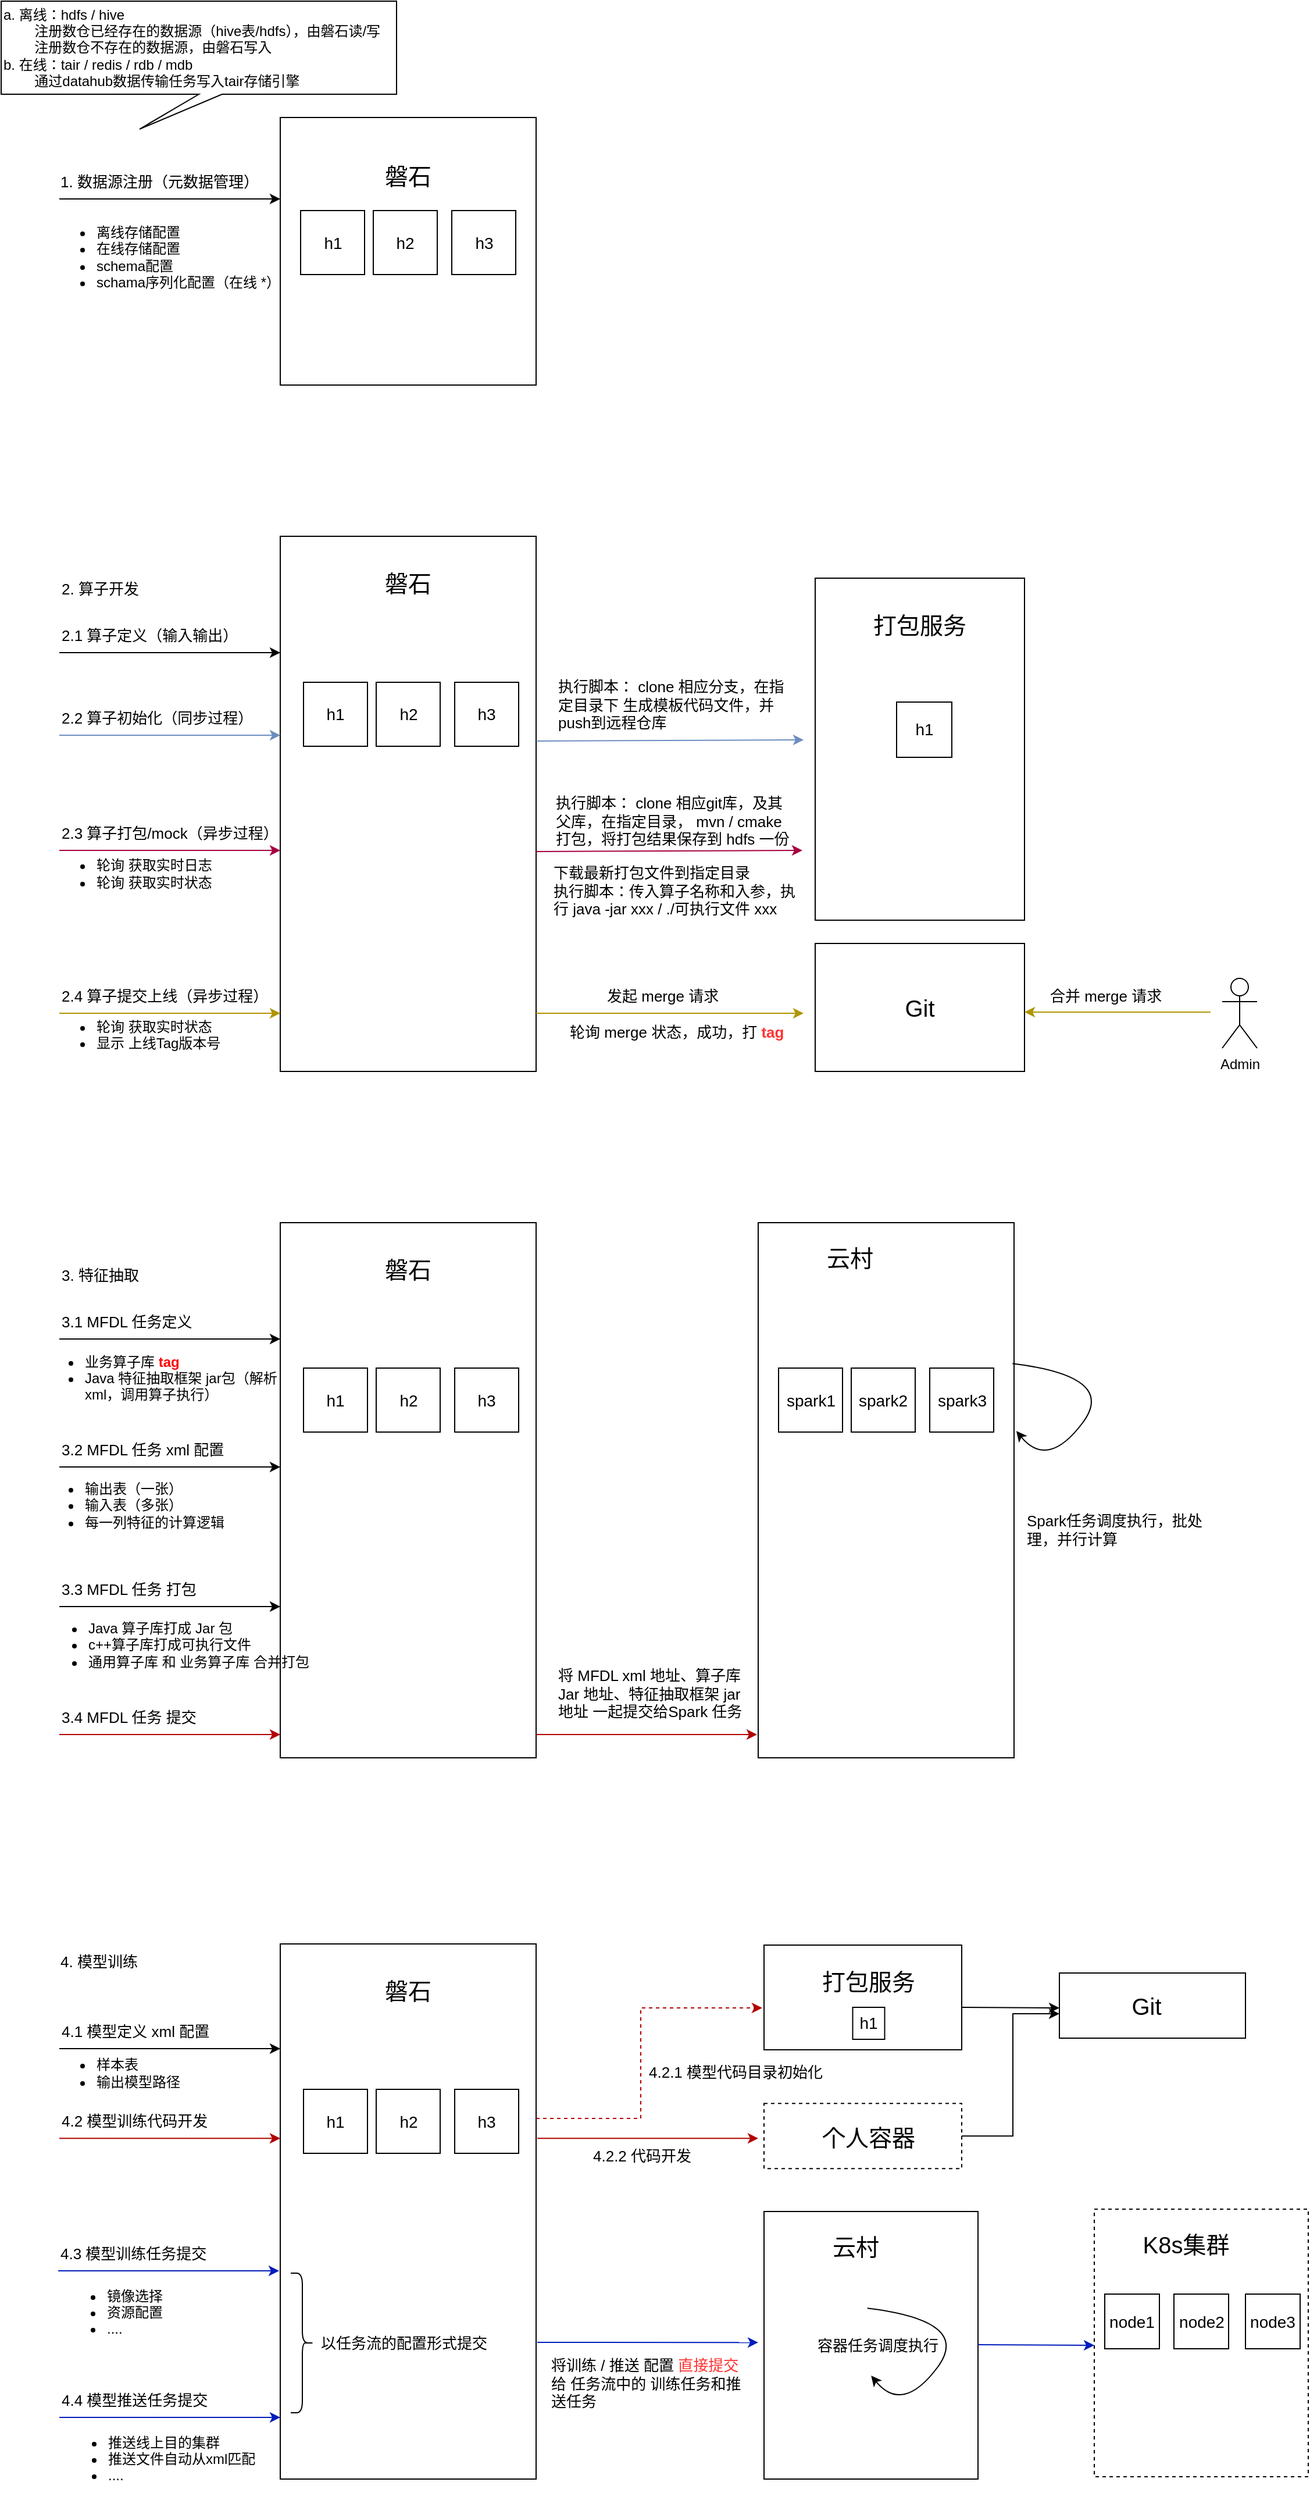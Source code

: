 <mxfile version="24.6.4" type="github">
  <diagram name="第 1 页" id="kcHQdLR27bvTdgTu87UB">
    <mxGraphModel dx="1651" dy="743" grid="1" gridSize="10" guides="1" tooltips="1" connect="1" arrows="1" fold="1" page="0" pageScale="1" pageWidth="827" pageHeight="1169" math="0" shadow="0">
      <root>
        <mxCell id="0" />
        <mxCell id="1" parent="0" />
        <mxCell id="V1DBYt7TzoHOVX0YRmnc-1" value="" style="rounded=0;whiteSpace=wrap;html=1;" vertex="1" parent="1">
          <mxGeometry x="150" y="130" width="220" height="230" as="geometry" />
        </mxCell>
        <mxCell id="V1DBYt7TzoHOVX0YRmnc-2" value="&lt;font style=&quot;font-size: 20px;&quot;&gt;磐石&lt;/font&gt;" style="text;html=1;align=center;verticalAlign=middle;whiteSpace=wrap;rounded=0;" vertex="1" parent="1">
          <mxGeometry x="195" y="150" width="130" height="60" as="geometry" />
        </mxCell>
        <mxCell id="V1DBYt7TzoHOVX0YRmnc-3" value="" style="endArrow=classic;html=1;rounded=0;" edge="1" parent="1">
          <mxGeometry width="50" height="50" relative="1" as="geometry">
            <mxPoint x="-40" y="200" as="sourcePoint" />
            <mxPoint x="150" y="200" as="targetPoint" />
          </mxGeometry>
        </mxCell>
        <mxCell id="V1DBYt7TzoHOVX0YRmnc-4" value="" style="endArrow=classic;html=1;rounded=0;entryX=-0.018;entryY=0.805;entryDx=0;entryDy=0;entryPerimeter=0;" edge="1" parent="1">
          <mxGeometry width="50" height="50" relative="1" as="geometry">
            <mxPoint x="-40" y="590" as="sourcePoint" />
            <mxPoint x="150.0" y="590.05" as="targetPoint" />
          </mxGeometry>
        </mxCell>
        <mxCell id="V1DBYt7TzoHOVX0YRmnc-7" value="&lt;font style=&quot;font-size: 13px;&quot;&gt;1. 数据源注册（元数据管理）&lt;/font&gt;" style="text;html=1;align=center;verticalAlign=middle;whiteSpace=wrap;rounded=0;" vertex="1" parent="1">
          <mxGeometry x="-40" y="170" width="170" height="30" as="geometry" />
        </mxCell>
        <mxCell id="V1DBYt7TzoHOVX0YRmnc-8" value="a. 离线：hdfs / hive&lt;div&gt;&lt;span style=&quot;white-space: pre;&quot;&gt;&#x9;&lt;/span&gt;注册数仓已经存在的数据源（hive表/hdfs），由磐石读/写&lt;div&gt;&lt;span style=&quot;white-space: pre;&quot;&gt;&#x9;&lt;/span&gt;注册数仓不存在的数据源，由磐石写入&lt;/div&gt;&lt;/div&gt;&lt;div&gt;b. 在线：&lt;span style=&quot;background-color: initial;&quot;&gt;tair /&lt;/span&gt;&lt;span style=&quot;background-color: initial;&quot;&gt;&amp;nbsp;redis / rdb / mdb&lt;/span&gt;&lt;/div&gt;&lt;div&gt;&lt;span style=&quot;white-space: pre;&quot;&gt;&#x9;&lt;/span&gt;通过datahub数据传输任务写入tair存储引擎&lt;/div&gt;" style="shape=callout;whiteSpace=wrap;html=1;perimeter=calloutPerimeter;align=left;position2=0.35;" vertex="1" parent="1">
          <mxGeometry x="-90" y="30" width="340" height="110" as="geometry" />
        </mxCell>
        <mxCell id="V1DBYt7TzoHOVX0YRmnc-9" value="&lt;font style=&quot;font-size: 13px;&quot;&gt;2. 算子开发&lt;/font&gt;" style="text;html=1;align=left;verticalAlign=middle;whiteSpace=wrap;rounded=0;" vertex="1" parent="1">
          <mxGeometry x="-40" y="520" width="170" height="30" as="geometry" />
        </mxCell>
        <mxCell id="V1DBYt7TzoHOVX0YRmnc-13" value="&lt;ul&gt;&lt;li&gt;离线存储配置&lt;/li&gt;&lt;li&gt;在线存储配置&lt;/li&gt;&lt;li&gt;schema配置&lt;/li&gt;&lt;li&gt;schama序列化配置（在线 *）&lt;/li&gt;&lt;/ul&gt;" style="text;strokeColor=none;fillColor=none;html=1;whiteSpace=wrap;verticalAlign=middle;overflow=hidden;" vertex="1" parent="1">
          <mxGeometry x="-50" y="200" width="200" height="100" as="geometry" />
        </mxCell>
        <mxCell id="V1DBYt7TzoHOVX0YRmnc-14" value="" style="rounded=0;whiteSpace=wrap;html=1;" vertex="1" parent="1">
          <mxGeometry x="150" y="490" width="220" height="460" as="geometry" />
        </mxCell>
        <mxCell id="V1DBYt7TzoHOVX0YRmnc-15" value="&lt;font style=&quot;font-size: 20px;&quot;&gt;磐石&lt;/font&gt;" style="text;html=1;align=center;verticalAlign=middle;whiteSpace=wrap;rounded=0;" vertex="1" parent="1">
          <mxGeometry x="195" y="500" width="130" height="60" as="geometry" />
        </mxCell>
        <mxCell id="V1DBYt7TzoHOVX0YRmnc-16" value="&lt;font style=&quot;font-size: 13px;&quot;&gt;2.1 算子定义（输入输出）&lt;/font&gt;" style="text;html=1;align=left;verticalAlign=middle;whiteSpace=wrap;rounded=0;" vertex="1" parent="1">
          <mxGeometry x="-40" y="560" width="170" height="30" as="geometry" />
        </mxCell>
        <mxCell id="V1DBYt7TzoHOVX0YRmnc-17" value="&lt;font style=&quot;font-size: 13px;&quot;&gt;2.2 算子初始化（同步过程）&lt;/font&gt;" style="text;html=1;align=left;verticalAlign=middle;whiteSpace=wrap;rounded=0;" vertex="1" parent="1">
          <mxGeometry x="-40" y="631" width="170" height="30" as="geometry" />
        </mxCell>
        <mxCell id="V1DBYt7TzoHOVX0YRmnc-18" value="" style="endArrow=classic;html=1;rounded=0;entryX=-0.018;entryY=0.805;entryDx=0;entryDy=0;entryPerimeter=0;fillColor=#dae8fc;strokeColor=#6c8ebf;" edge="1" parent="1">
          <mxGeometry width="50" height="50" relative="1" as="geometry">
            <mxPoint x="-40" y="661" as="sourcePoint" />
            <mxPoint x="150.0" y="661.05" as="targetPoint" />
          </mxGeometry>
        </mxCell>
        <mxCell id="V1DBYt7TzoHOVX0YRmnc-20" value="&lt;font style=&quot;font-size: 14px;&quot;&gt;h1&lt;/font&gt;" style="whiteSpace=wrap;html=1;aspect=fixed;" vertex="1" parent="1">
          <mxGeometry x="170" y="615.5" width="55" height="55" as="geometry" />
        </mxCell>
        <mxCell id="V1DBYt7TzoHOVX0YRmnc-21" value="&lt;span style=&quot;font-size: 14px;&quot;&gt;h2&lt;/span&gt;" style="whiteSpace=wrap;html=1;aspect=fixed;" vertex="1" parent="1">
          <mxGeometry x="232.5" y="615.5" width="55" height="55" as="geometry" />
        </mxCell>
        <mxCell id="V1DBYt7TzoHOVX0YRmnc-22" value="&lt;span style=&quot;font-size: 14px;&quot;&gt;h3&lt;/span&gt;" style="whiteSpace=wrap;html=1;aspect=fixed;" vertex="1" parent="1">
          <mxGeometry x="300" y="615.5" width="55" height="55" as="geometry" />
        </mxCell>
        <mxCell id="V1DBYt7TzoHOVX0YRmnc-24" value="" style="rounded=0;whiteSpace=wrap;html=1;" vertex="1" parent="1">
          <mxGeometry x="610" y="526" width="180" height="294" as="geometry" />
        </mxCell>
        <mxCell id="V1DBYt7TzoHOVX0YRmnc-25" value="&lt;span style=&quot;font-size: 20px;&quot;&gt;打包服务&lt;/span&gt;" style="text;html=1;align=center;verticalAlign=middle;whiteSpace=wrap;rounded=0;" vertex="1" parent="1">
          <mxGeometry x="635" y="536" width="130" height="60" as="geometry" />
        </mxCell>
        <mxCell id="V1DBYt7TzoHOVX0YRmnc-26" value="&lt;span style=&quot;font-size: 14px;&quot;&gt;h1&lt;/span&gt;" style="whiteSpace=wrap;html=1;aspect=fixed;" vertex="1" parent="1">
          <mxGeometry x="680" y="632.5" width="47.5" height="47.5" as="geometry" />
        </mxCell>
        <mxCell id="V1DBYt7TzoHOVX0YRmnc-28" value="" style="endArrow=classic;html=1;rounded=0;fillColor=#dae8fc;strokeColor=#6c8ebf;" edge="1" parent="1">
          <mxGeometry width="50" height="50" relative="1" as="geometry">
            <mxPoint x="371" y="666" as="sourcePoint" />
            <mxPoint x="600" y="665" as="targetPoint" />
          </mxGeometry>
        </mxCell>
        <mxCell id="V1DBYt7TzoHOVX0YRmnc-29" value="&lt;span style=&quot;font-size: 13px;&quot;&gt;执行脚本： clone 相应分支，在指定目录下 生成模板代码文件，并push到远程仓库&lt;/span&gt;" style="text;html=1;align=left;verticalAlign=middle;whiteSpace=wrap;rounded=0;" vertex="1" parent="1">
          <mxGeometry x="387" y="610" width="205" height="50" as="geometry" />
        </mxCell>
        <mxCell id="V1DBYt7TzoHOVX0YRmnc-30" value="&lt;font style=&quot;font-size: 13px;&quot;&gt;2.3 算子打包/mock（异步过程）&lt;/font&gt;" style="text;html=1;align=left;verticalAlign=middle;whiteSpace=wrap;rounded=0;" vertex="1" parent="1">
          <mxGeometry x="-40" y="730" width="190" height="30" as="geometry" />
        </mxCell>
        <mxCell id="V1DBYt7TzoHOVX0YRmnc-31" value="" style="endArrow=classic;html=1;rounded=0;entryX=-0.018;entryY=0.805;entryDx=0;entryDy=0;entryPerimeter=0;fillColor=#d80073;strokeColor=#A50040;" edge="1" parent="1">
          <mxGeometry width="50" height="50" relative="1" as="geometry">
            <mxPoint x="-40" y="760" as="sourcePoint" />
            <mxPoint x="150.0" y="760.05" as="targetPoint" />
          </mxGeometry>
        </mxCell>
        <mxCell id="V1DBYt7TzoHOVX0YRmnc-32" value="" style="endArrow=classic;html=1;rounded=0;fillColor=#d80073;strokeColor=#A50040;" edge="1" parent="1">
          <mxGeometry width="50" height="50" relative="1" as="geometry">
            <mxPoint x="370" y="761" as="sourcePoint" />
            <mxPoint x="599" y="760" as="targetPoint" />
          </mxGeometry>
        </mxCell>
        <mxCell id="V1DBYt7TzoHOVX0YRmnc-80" value="&lt;span style=&quot;font-size: 13px;&quot;&gt;执行脚本： clone 相应git库，及其父库，在指定目录， mvn / cmake 打包，将打包结果保存到 hdfs 一份&lt;/span&gt;" style="text;html=1;align=left;verticalAlign=middle;whiteSpace=wrap;rounded=0;" vertex="1" parent="1">
          <mxGeometry x="385" y="710" width="205" height="50" as="geometry" />
        </mxCell>
        <mxCell id="V1DBYt7TzoHOVX0YRmnc-81" value="&lt;ul&gt;&lt;li&gt;轮询 获取实时日志&lt;/li&gt;&lt;li&gt;轮询 获取实时状态&lt;/li&gt;&lt;/ul&gt;" style="text;strokeColor=none;fillColor=none;html=1;whiteSpace=wrap;verticalAlign=middle;overflow=hidden;" vertex="1" parent="1">
          <mxGeometry x="-50" y="750" width="180" height="60" as="geometry" />
        </mxCell>
        <mxCell id="V1DBYt7TzoHOVX0YRmnc-82" value="&lt;span style=&quot;font-size: 13px;&quot;&gt;下载最新打包文件到指定目录&lt;/span&gt;&lt;div&gt;&lt;span style=&quot;font-size: 13px;&quot;&gt;执行脚本：传入算子名称和入参，执行 java -jar xxx / ./可执行文件 xxx&lt;/span&gt;&lt;/div&gt;" style="text;html=1;align=left;verticalAlign=middle;whiteSpace=wrap;rounded=0;" vertex="1" parent="1">
          <mxGeometry x="383" y="770" width="210" height="50" as="geometry" />
        </mxCell>
        <mxCell id="V1DBYt7TzoHOVX0YRmnc-83" value="&lt;font style=&quot;font-size: 13px;&quot;&gt;2.4 算子提交上线（异步过程）&lt;/font&gt;" style="text;html=1;align=left;verticalAlign=middle;whiteSpace=wrap;rounded=0;" vertex="1" parent="1">
          <mxGeometry x="-40" y="870" width="180" height="30" as="geometry" />
        </mxCell>
        <mxCell id="V1DBYt7TzoHOVX0YRmnc-84" value="" style="endArrow=classic;html=1;rounded=0;entryX=-0.018;entryY=0.805;entryDx=0;entryDy=0;entryPerimeter=0;fillColor=#e3c800;strokeColor=#B09500;" edge="1" parent="1">
          <mxGeometry width="50" height="50" relative="1" as="geometry">
            <mxPoint x="-40" y="900" as="sourcePoint" />
            <mxPoint x="150.0" y="900.05" as="targetPoint" />
          </mxGeometry>
        </mxCell>
        <mxCell id="V1DBYt7TzoHOVX0YRmnc-85" value="&lt;ul&gt;&lt;li&gt;轮询 获取实时状态&lt;/li&gt;&lt;li&gt;显示 上线Tag版本号&lt;/li&gt;&lt;/ul&gt;" style="text;strokeColor=none;fillColor=none;html=1;whiteSpace=wrap;verticalAlign=middle;overflow=hidden;" vertex="1" parent="1">
          <mxGeometry x="-50" y="890" width="180" height="50" as="geometry" />
        </mxCell>
        <mxCell id="V1DBYt7TzoHOVX0YRmnc-86" value="" style="rounded=0;whiteSpace=wrap;html=1;" vertex="1" parent="1">
          <mxGeometry x="610" y="840" width="180" height="110" as="geometry" />
        </mxCell>
        <mxCell id="V1DBYt7TzoHOVX0YRmnc-87" value="" style="endArrow=classic;html=1;rounded=0;fillColor=#e3c800;strokeColor=#B09500;" edge="1" parent="1">
          <mxGeometry width="50" height="50" relative="1" as="geometry">
            <mxPoint x="370" y="900" as="sourcePoint" />
            <mxPoint x="600" y="900" as="targetPoint" />
          </mxGeometry>
        </mxCell>
        <mxCell id="V1DBYt7TzoHOVX0YRmnc-88" value="&lt;span style=&quot;font-size: 20px;&quot;&gt;Git&lt;/span&gt;" style="text;html=1;align=center;verticalAlign=middle;whiteSpace=wrap;rounded=0;" vertex="1" parent="1">
          <mxGeometry x="635" y="865" width="130" height="60" as="geometry" />
        </mxCell>
        <mxCell id="V1DBYt7TzoHOVX0YRmnc-89" value="&lt;span style=&quot;font-size: 13px;&quot;&gt;发起 merge 请求&lt;/span&gt;" style="text;html=1;align=left;verticalAlign=middle;whiteSpace=wrap;rounded=0;" vertex="1" parent="1">
          <mxGeometry x="428.5" y="860" width="122" height="50" as="geometry" />
        </mxCell>
        <mxCell id="V1DBYt7TzoHOVX0YRmnc-90" value="&lt;span style=&quot;font-size: 13px;&quot;&gt;轮询 merge 状态，成功，打 &lt;b&gt;&lt;font color=&quot;#ff3333&quot;&gt;tag&lt;/font&gt;&lt;/b&gt;&lt;/span&gt;" style="text;html=1;align=left;verticalAlign=middle;whiteSpace=wrap;rounded=0;" vertex="1" parent="1">
          <mxGeometry x="396.5" y="891" width="191.5" height="50" as="geometry" />
        </mxCell>
        <mxCell id="V1DBYt7TzoHOVX0YRmnc-91" value="" style="endArrow=classic;html=1;rounded=0;entryX=0.311;entryY=1.023;entryDx=0;entryDy=0;entryPerimeter=0;fillColor=#e3c800;strokeColor=#B09500;" edge="1" parent="1">
          <mxGeometry width="50" height="50" relative="1" as="geometry">
            <mxPoint x="950" y="899" as="sourcePoint" />
            <mxPoint x="790" y="899" as="targetPoint" />
          </mxGeometry>
        </mxCell>
        <mxCell id="V1DBYt7TzoHOVX0YRmnc-92" value="Admin" style="shape=umlActor;verticalLabelPosition=bottom;verticalAlign=top;html=1;outlineConnect=0;" vertex="1" parent="1">
          <mxGeometry x="960" y="870" width="30" height="60" as="geometry" />
        </mxCell>
        <mxCell id="V1DBYt7TzoHOVX0YRmnc-94" value="&lt;span style=&quot;font-size: 13px;&quot;&gt;合并 merge 请求&lt;/span&gt;" style="text;html=1;align=left;verticalAlign=middle;whiteSpace=wrap;rounded=0;" vertex="1" parent="1">
          <mxGeometry x="810" y="860" width="112" height="50" as="geometry" />
        </mxCell>
        <mxCell id="V1DBYt7TzoHOVX0YRmnc-102" value="&lt;font style=&quot;font-size: 14px;&quot;&gt;h1&lt;/font&gt;" style="whiteSpace=wrap;html=1;aspect=fixed;" vertex="1" parent="1">
          <mxGeometry x="167.5" y="210" width="55" height="55" as="geometry" />
        </mxCell>
        <mxCell id="V1DBYt7TzoHOVX0YRmnc-103" value="&lt;span style=&quot;font-size: 14px;&quot;&gt;h2&lt;/span&gt;" style="whiteSpace=wrap;html=1;aspect=fixed;" vertex="1" parent="1">
          <mxGeometry x="230" y="210" width="55" height="55" as="geometry" />
        </mxCell>
        <mxCell id="V1DBYt7TzoHOVX0YRmnc-104" value="&lt;span style=&quot;font-size: 14px;&quot;&gt;h3&lt;/span&gt;" style="whiteSpace=wrap;html=1;aspect=fixed;" vertex="1" parent="1">
          <mxGeometry x="297.5" y="210" width="55" height="55" as="geometry" />
        </mxCell>
        <mxCell id="V1DBYt7TzoHOVX0YRmnc-105" value="" style="rounded=0;whiteSpace=wrap;html=1;" vertex="1" parent="1">
          <mxGeometry x="150" y="1080" width="220" height="460" as="geometry" />
        </mxCell>
        <mxCell id="V1DBYt7TzoHOVX0YRmnc-106" value="&lt;font style=&quot;font-size: 20px;&quot;&gt;磐石&lt;/font&gt;" style="text;html=1;align=center;verticalAlign=middle;whiteSpace=wrap;rounded=0;" vertex="1" parent="1">
          <mxGeometry x="195" y="1090" width="130" height="60" as="geometry" />
        </mxCell>
        <mxCell id="V1DBYt7TzoHOVX0YRmnc-107" value="" style="endArrow=classic;html=1;rounded=0;entryX=-0.018;entryY=0.805;entryDx=0;entryDy=0;entryPerimeter=0;" edge="1" parent="1">
          <mxGeometry width="50" height="50" relative="1" as="geometry">
            <mxPoint x="-40" y="1180" as="sourcePoint" />
            <mxPoint x="150.0" y="1180.05" as="targetPoint" />
          </mxGeometry>
        </mxCell>
        <mxCell id="V1DBYt7TzoHOVX0YRmnc-108" value="&lt;font style=&quot;font-size: 13px;&quot;&gt;3. 特征抽取&lt;/font&gt;" style="text;html=1;align=left;verticalAlign=middle;whiteSpace=wrap;rounded=0;" vertex="1" parent="1">
          <mxGeometry x="-40" y="1110" width="170" height="30" as="geometry" />
        </mxCell>
        <mxCell id="V1DBYt7TzoHOVX0YRmnc-109" value="&lt;font style=&quot;font-size: 13px;&quot;&gt;3.1 MFDL 任务定义&lt;/font&gt;" style="text;html=1;align=left;verticalAlign=middle;whiteSpace=wrap;rounded=0;" vertex="1" parent="1">
          <mxGeometry x="-40" y="1150" width="170" height="30" as="geometry" />
        </mxCell>
        <mxCell id="V1DBYt7TzoHOVX0YRmnc-110" value="&lt;ul&gt;&lt;li&gt;业务算子库 &lt;b style=&quot;&quot;&gt;&lt;font color=&quot;#ff0000&quot;&gt;tag&lt;/font&gt;&lt;/b&gt;&lt;/li&gt;&lt;li&gt;Java 特征抽取框架 jar包（解析xml，调用算子执行）&lt;/li&gt;&lt;/ul&gt;" style="text;strokeColor=none;fillColor=none;html=1;whiteSpace=wrap;verticalAlign=middle;overflow=hidden;" vertex="1" parent="1">
          <mxGeometry x="-60" y="1178" width="210" height="60" as="geometry" />
        </mxCell>
        <mxCell id="V1DBYt7TzoHOVX0YRmnc-111" value="" style="endArrow=classic;html=1;rounded=0;entryX=-0.018;entryY=0.805;entryDx=0;entryDy=0;entryPerimeter=0;" edge="1" parent="1">
          <mxGeometry width="50" height="50" relative="1" as="geometry">
            <mxPoint x="-40" y="1290" as="sourcePoint" />
            <mxPoint x="150.0" y="1290.05" as="targetPoint" />
          </mxGeometry>
        </mxCell>
        <mxCell id="V1DBYt7TzoHOVX0YRmnc-112" value="&lt;ul&gt;&lt;li&gt;输出表（一张）&lt;/li&gt;&lt;li&gt;输入表（多张）&lt;/li&gt;&lt;li&gt;每一列特征的计算逻辑&lt;/li&gt;&lt;/ul&gt;" style="text;strokeColor=none;fillColor=none;html=1;whiteSpace=wrap;verticalAlign=middle;overflow=hidden;" vertex="1" parent="1">
          <mxGeometry x="-60" y="1283" width="170" height="80" as="geometry" />
        </mxCell>
        <mxCell id="V1DBYt7TzoHOVX0YRmnc-113" value="&lt;font style=&quot;font-size: 13px;&quot;&gt;3.2 MFDL 任务 xml 配置&lt;/font&gt;" style="text;html=1;align=left;verticalAlign=middle;whiteSpace=wrap;rounded=0;" vertex="1" parent="1">
          <mxGeometry x="-40" y="1260" width="170" height="30" as="geometry" />
        </mxCell>
        <mxCell id="V1DBYt7TzoHOVX0YRmnc-114" value="" style="endArrow=classic;html=1;rounded=0;entryX=-0.018;entryY=0.805;entryDx=0;entryDy=0;entryPerimeter=0;" edge="1" parent="1">
          <mxGeometry width="50" height="50" relative="1" as="geometry">
            <mxPoint x="-40" y="1410" as="sourcePoint" />
            <mxPoint x="150.0" y="1410.05" as="targetPoint" />
          </mxGeometry>
        </mxCell>
        <mxCell id="V1DBYt7TzoHOVX0YRmnc-115" value="&lt;ul&gt;&lt;li&gt;&lt;span style=&quot;background-color: initial;&quot;&gt;Java 算子库打成 Jar 包&lt;/span&gt;&lt;br&gt;&lt;/li&gt;&lt;li&gt;c++算子库打成可执行文件&lt;/li&gt;&lt;li&gt;通用算子库 和 业务算子库 合并打包&lt;/li&gt;&lt;/ul&gt;" style="text;strokeColor=none;fillColor=none;html=1;whiteSpace=wrap;verticalAlign=middle;overflow=hidden;" vertex="1" parent="1">
          <mxGeometry x="-57" y="1403" width="240" height="80" as="geometry" />
        </mxCell>
        <mxCell id="V1DBYt7TzoHOVX0YRmnc-116" value="&lt;font style=&quot;font-size: 13px;&quot;&gt;3.3 MFDL 任务 打包&lt;/font&gt;" style="text;html=1;align=left;verticalAlign=middle;whiteSpace=wrap;rounded=0;" vertex="1" parent="1">
          <mxGeometry x="-40" y="1380" width="170" height="30" as="geometry" />
        </mxCell>
        <mxCell id="V1DBYt7TzoHOVX0YRmnc-117" value="" style="endArrow=classic;html=1;rounded=0;entryX=-0.018;entryY=0.805;entryDx=0;entryDy=0;entryPerimeter=0;fillColor=#e51400;strokeColor=#B20000;" edge="1" parent="1">
          <mxGeometry width="50" height="50" relative="1" as="geometry">
            <mxPoint x="-40" y="1520" as="sourcePoint" />
            <mxPoint x="150.0" y="1520.05" as="targetPoint" />
          </mxGeometry>
        </mxCell>
        <mxCell id="V1DBYt7TzoHOVX0YRmnc-118" value="&lt;font style=&quot;font-size: 13px;&quot;&gt;3.4 MFDL 任务 提交&lt;/font&gt;" style="text;html=1;align=left;verticalAlign=middle;whiteSpace=wrap;rounded=0;" vertex="1" parent="1">
          <mxGeometry x="-40" y="1490" width="170" height="30" as="geometry" />
        </mxCell>
        <mxCell id="V1DBYt7TzoHOVX0YRmnc-119" value="" style="rounded=0;whiteSpace=wrap;html=1;" vertex="1" parent="1">
          <mxGeometry x="561" y="1080" width="220" height="460" as="geometry" />
        </mxCell>
        <mxCell id="V1DBYt7TzoHOVX0YRmnc-120" value="&lt;span style=&quot;font-size: 20px;&quot;&gt;云村&lt;/span&gt;" style="text;html=1;align=center;verticalAlign=middle;whiteSpace=wrap;rounded=0;" vertex="1" parent="1">
          <mxGeometry x="575" y="1080" width="130" height="60" as="geometry" />
        </mxCell>
        <mxCell id="V1DBYt7TzoHOVX0YRmnc-121" value="" style="endArrow=classic;html=1;rounded=0;entryX=-0.018;entryY=0.805;entryDx=0;entryDy=0;entryPerimeter=0;fillColor=#e51400;strokeColor=#B20000;" edge="1" parent="1">
          <mxGeometry width="50" height="50" relative="1" as="geometry">
            <mxPoint x="370" y="1520" as="sourcePoint" />
            <mxPoint x="560" y="1520.05" as="targetPoint" />
          </mxGeometry>
        </mxCell>
        <mxCell id="V1DBYt7TzoHOVX0YRmnc-122" value="&lt;span style=&quot;font-size: 13px;&quot;&gt;将 MFDL xml 地址、算子库 Jar 地址、特征抽取框架 jar 地址 一起提交给Spark 任务&lt;/span&gt;" style="text;html=1;align=left;verticalAlign=middle;whiteSpace=wrap;rounded=0;" vertex="1" parent="1">
          <mxGeometry x="387" y="1470" width="170" height="30" as="geometry" />
        </mxCell>
        <mxCell id="V1DBYt7TzoHOVX0YRmnc-124" value="&lt;font style=&quot;font-size: 14px;&quot;&gt;h1&lt;/font&gt;" style="whiteSpace=wrap;html=1;aspect=fixed;" vertex="1" parent="1">
          <mxGeometry x="170" y="1205" width="55" height="55" as="geometry" />
        </mxCell>
        <mxCell id="V1DBYt7TzoHOVX0YRmnc-125" value="&lt;span style=&quot;font-size: 14px;&quot;&gt;h2&lt;/span&gt;" style="whiteSpace=wrap;html=1;aspect=fixed;" vertex="1" parent="1">
          <mxGeometry x="232.5" y="1205" width="55" height="55" as="geometry" />
        </mxCell>
        <mxCell id="V1DBYt7TzoHOVX0YRmnc-126" value="&lt;span style=&quot;font-size: 14px;&quot;&gt;h3&lt;/span&gt;" style="whiteSpace=wrap;html=1;aspect=fixed;" vertex="1" parent="1">
          <mxGeometry x="300" y="1205" width="55" height="55" as="geometry" />
        </mxCell>
        <mxCell id="V1DBYt7TzoHOVX0YRmnc-127" value="&lt;span style=&quot;font-size: 14px;&quot;&gt;spark1&lt;/span&gt;" style="whiteSpace=wrap;html=1;aspect=fixed;" vertex="1" parent="1">
          <mxGeometry x="578.5" y="1205" width="55" height="55" as="geometry" />
        </mxCell>
        <mxCell id="V1DBYt7TzoHOVX0YRmnc-128" value="&lt;span style=&quot;font-size: 14px;&quot;&gt;spark2&lt;/span&gt;" style="whiteSpace=wrap;html=1;aspect=fixed;" vertex="1" parent="1">
          <mxGeometry x="641" y="1205" width="55" height="55" as="geometry" />
        </mxCell>
        <mxCell id="V1DBYt7TzoHOVX0YRmnc-129" value="&lt;span style=&quot;font-size: 14px;&quot;&gt;spark3&lt;/span&gt;" style="whiteSpace=wrap;html=1;aspect=fixed;" vertex="1" parent="1">
          <mxGeometry x="708.5" y="1205" width="55" height="55" as="geometry" />
        </mxCell>
        <mxCell id="V1DBYt7TzoHOVX0YRmnc-130" value="&lt;span style=&quot;font-size: 13px;&quot;&gt;Spark任务调度执行，批处理，并行计算&lt;/span&gt;" style="text;html=1;align=left;verticalAlign=middle;whiteSpace=wrap;rounded=0;" vertex="1" parent="1">
          <mxGeometry x="790" y="1308" width="170" height="72" as="geometry" />
        </mxCell>
        <mxCell id="V1DBYt7TzoHOVX0YRmnc-132" value="" style="curved=1;endArrow=classic;html=1;rounded=0;exitX=0.994;exitY=0.346;exitDx=0;exitDy=0;exitPerimeter=0;entryX=1.009;entryY=0.472;entryDx=0;entryDy=0;entryPerimeter=0;" edge="1" parent="1">
          <mxGeometry width="50" height="50" relative="1" as="geometry">
            <mxPoint x="779.68" y="1201.16" as="sourcePoint" />
            <mxPoint x="782.98" y="1259.12" as="targetPoint" />
            <Array as="points">
              <mxPoint x="870" y="1212" />
              <mxPoint x="810" y="1292" />
            </Array>
          </mxGeometry>
        </mxCell>
        <mxCell id="V1DBYt7TzoHOVX0YRmnc-133" value="" style="rounded=0;whiteSpace=wrap;html=1;" vertex="1" parent="1">
          <mxGeometry x="150" y="1700" width="220" height="460" as="geometry" />
        </mxCell>
        <mxCell id="V1DBYt7TzoHOVX0YRmnc-134" value="&lt;font style=&quot;font-size: 20px;&quot;&gt;磐石&lt;/font&gt;" style="text;html=1;align=center;verticalAlign=middle;whiteSpace=wrap;rounded=0;" vertex="1" parent="1">
          <mxGeometry x="195" y="1710" width="130" height="60" as="geometry" />
        </mxCell>
        <mxCell id="V1DBYt7TzoHOVX0YRmnc-135" value="&lt;font style=&quot;font-size: 13px;&quot;&gt;4. 模型训练&lt;/font&gt;" style="text;html=1;align=left;verticalAlign=middle;whiteSpace=wrap;rounded=0;" vertex="1" parent="1">
          <mxGeometry x="-41" y="1700" width="170" height="30" as="geometry" />
        </mxCell>
        <mxCell id="V1DBYt7TzoHOVX0YRmnc-136" value="&lt;font style=&quot;font-size: 14px;&quot;&gt;h1&lt;/font&gt;" style="whiteSpace=wrap;html=1;aspect=fixed;" vertex="1" parent="1">
          <mxGeometry x="170" y="1825" width="55" height="55" as="geometry" />
        </mxCell>
        <mxCell id="V1DBYt7TzoHOVX0YRmnc-137" value="&lt;span style=&quot;font-size: 14px;&quot;&gt;h2&lt;/span&gt;" style="whiteSpace=wrap;html=1;aspect=fixed;" vertex="1" parent="1">
          <mxGeometry x="232.5" y="1825" width="55" height="55" as="geometry" />
        </mxCell>
        <mxCell id="V1DBYt7TzoHOVX0YRmnc-138" value="&lt;span style=&quot;font-size: 14px;&quot;&gt;h3&lt;/span&gt;" style="whiteSpace=wrap;html=1;aspect=fixed;" vertex="1" parent="1">
          <mxGeometry x="300" y="1825" width="55" height="55" as="geometry" />
        </mxCell>
        <mxCell id="V1DBYt7TzoHOVX0YRmnc-139" value="" style="endArrow=classic;html=1;rounded=0;entryX=-0.018;entryY=0.805;entryDx=0;entryDy=0;entryPerimeter=0;" edge="1" parent="1">
          <mxGeometry width="50" height="50" relative="1" as="geometry">
            <mxPoint x="-40" y="1790" as="sourcePoint" />
            <mxPoint x="150.0" y="1790.05" as="targetPoint" />
          </mxGeometry>
        </mxCell>
        <mxCell id="V1DBYt7TzoHOVX0YRmnc-140" value="&lt;font style=&quot;font-size: 13px;&quot;&gt;4.1 模型定义 xml 配置&lt;/font&gt;" style="text;html=1;align=left;verticalAlign=middle;whiteSpace=wrap;rounded=0;" vertex="1" parent="1">
          <mxGeometry x="-40" y="1760" width="150" height="30" as="geometry" />
        </mxCell>
        <mxCell id="V1DBYt7TzoHOVX0YRmnc-141" value="" style="endArrow=classic;html=1;rounded=0;entryX=-0.018;entryY=0.805;entryDx=0;entryDy=0;entryPerimeter=0;fillColor=#e51400;strokeColor=#B20000;" edge="1" parent="1">
          <mxGeometry width="50" height="50" relative="1" as="geometry">
            <mxPoint x="-40" y="1867.07" as="sourcePoint" />
            <mxPoint x="150.0" y="1867.12" as="targetPoint" />
          </mxGeometry>
        </mxCell>
        <mxCell id="V1DBYt7TzoHOVX0YRmnc-142" value="&lt;font style=&quot;font-size: 13px;&quot;&gt;4.2 模型训练代码开发&lt;/font&gt;" style="text;html=1;align=left;verticalAlign=middle;whiteSpace=wrap;rounded=0;" vertex="1" parent="1">
          <mxGeometry x="-40" y="1837.07" width="130" height="30" as="geometry" />
        </mxCell>
        <mxCell id="V1DBYt7TzoHOVX0YRmnc-144" value="" style="endArrow=classic;html=1;rounded=0;entryX=-0.018;entryY=0.805;entryDx=0;entryDy=0;entryPerimeter=0;fillColor=#0050ef;strokeColor=#001DBC;" edge="1" parent="1">
          <mxGeometry width="50" height="50" relative="1" as="geometry">
            <mxPoint x="-41" y="1981" as="sourcePoint" />
            <mxPoint x="149.0" y="1981.05" as="targetPoint" />
          </mxGeometry>
        </mxCell>
        <mxCell id="V1DBYt7TzoHOVX0YRmnc-145" value="&lt;font style=&quot;font-size: 13px;&quot;&gt;4.3 模型训练任务提交&lt;/font&gt;" style="text;html=1;align=left;verticalAlign=middle;whiteSpace=wrap;rounded=0;" vertex="1" parent="1">
          <mxGeometry x="-41" y="1951" width="130" height="30" as="geometry" />
        </mxCell>
        <mxCell id="V1DBYt7TzoHOVX0YRmnc-146" value="" style="endArrow=classic;html=1;rounded=0;entryX=-0.018;entryY=0.805;entryDx=0;entryDy=0;entryPerimeter=0;fillColor=#0050ef;strokeColor=#001DBC;" edge="1" parent="1">
          <mxGeometry width="50" height="50" relative="1" as="geometry">
            <mxPoint x="-40" y="2107" as="sourcePoint" />
            <mxPoint x="150.0" y="2107.05" as="targetPoint" />
          </mxGeometry>
        </mxCell>
        <mxCell id="V1DBYt7TzoHOVX0YRmnc-147" value="&lt;font style=&quot;font-size: 13px;&quot;&gt;4.4 模型推送任务提交&lt;/font&gt;" style="text;html=1;align=left;verticalAlign=middle;whiteSpace=wrap;rounded=0;" vertex="1" parent="1">
          <mxGeometry x="-40" y="2077" width="130" height="30" as="geometry" />
        </mxCell>
        <mxCell id="V1DBYt7TzoHOVX0YRmnc-150" value="" style="rounded=0;whiteSpace=wrap;html=1;" vertex="1" parent="1">
          <mxGeometry x="566" y="1701" width="170" height="90" as="geometry" />
        </mxCell>
        <mxCell id="V1DBYt7TzoHOVX0YRmnc-151" value="&lt;span style=&quot;font-size: 20px;&quot;&gt;打包服务&lt;/span&gt;" style="text;html=1;align=center;verticalAlign=middle;whiteSpace=wrap;rounded=0;" vertex="1" parent="1">
          <mxGeometry x="591" y="1702" width="130" height="60" as="geometry" />
        </mxCell>
        <mxCell id="V1DBYt7TzoHOVX0YRmnc-152" value="&lt;span style=&quot;font-size: 14px;&quot;&gt;h1&lt;/span&gt;" style="whiteSpace=wrap;html=1;aspect=fixed;" vertex="1" parent="1">
          <mxGeometry x="642.25" y="1754.5" width="27.5" height="27.5" as="geometry" />
        </mxCell>
        <mxCell id="V1DBYt7TzoHOVX0YRmnc-153" value="" style="rounded=0;whiteSpace=wrap;html=1;" vertex="1" parent="1">
          <mxGeometry x="820" y="1725" width="160" height="56" as="geometry" />
        </mxCell>
        <mxCell id="V1DBYt7TzoHOVX0YRmnc-154" value="&lt;span style=&quot;font-size: 20px;&quot;&gt;Git&lt;/span&gt;" style="text;html=1;align=center;verticalAlign=middle;whiteSpace=wrap;rounded=0;" vertex="1" parent="1">
          <mxGeometry x="830" y="1730" width="130" height="46" as="geometry" />
        </mxCell>
        <mxCell id="V1DBYt7TzoHOVX0YRmnc-160" style="edgeStyle=orthogonalEdgeStyle;rounded=0;orthogonalLoop=1;jettySize=auto;html=1;" edge="1" parent="1" source="V1DBYt7TzoHOVX0YRmnc-155">
          <mxGeometry relative="1" as="geometry">
            <mxPoint x="820" y="1760" as="targetPoint" />
            <Array as="points">
              <mxPoint x="780" y="1865" />
              <mxPoint x="780" y="1760" />
              <mxPoint x="820" y="1760" />
            </Array>
          </mxGeometry>
        </mxCell>
        <mxCell id="V1DBYt7TzoHOVX0YRmnc-155" value="" style="rounded=0;whiteSpace=wrap;html=1;dashed=1;" vertex="1" parent="1">
          <mxGeometry x="566" y="1837.07" width="170" height="56" as="geometry" />
        </mxCell>
        <mxCell id="V1DBYt7TzoHOVX0YRmnc-156" value="&lt;span style=&quot;font-size: 20px;&quot;&gt;个人容器&lt;/span&gt;" style="text;html=1;align=center;verticalAlign=middle;whiteSpace=wrap;rounded=0;" vertex="1" parent="1">
          <mxGeometry x="591" y="1842.5" width="130" height="46" as="geometry" />
        </mxCell>
        <mxCell id="V1DBYt7TzoHOVX0YRmnc-157" value="" style="endArrow=classic;html=1;rounded=0;entryX=-0.018;entryY=0.805;entryDx=0;entryDy=0;entryPerimeter=0;fillColor=#e51400;strokeColor=#B20000;" edge="1" parent="1">
          <mxGeometry width="50" height="50" relative="1" as="geometry">
            <mxPoint x="371" y="1867.07" as="sourcePoint" />
            <mxPoint x="561" y="1867.12" as="targetPoint" />
          </mxGeometry>
        </mxCell>
        <mxCell id="V1DBYt7TzoHOVX0YRmnc-158" value="" style="endArrow=classic;html=1;rounded=0;entryX=-0.009;entryY=0.6;entryDx=0;entryDy=0;entryPerimeter=0;dashed=1;fillColor=#e51400;strokeColor=#B20000;" edge="1" parent="1" target="V1DBYt7TzoHOVX0YRmnc-150">
          <mxGeometry width="50" height="50" relative="1" as="geometry">
            <mxPoint x="370" y="1850" as="sourcePoint" />
            <mxPoint x="420" y="1800" as="targetPoint" />
            <Array as="points">
              <mxPoint x="460" y="1850" />
              <mxPoint x="460" y="1755" />
            </Array>
          </mxGeometry>
        </mxCell>
        <mxCell id="V1DBYt7TzoHOVX0YRmnc-159" value="" style="endArrow=classic;html=1;rounded=0;" edge="1" parent="1">
          <mxGeometry width="50" height="50" relative="1" as="geometry">
            <mxPoint x="736" y="1754.5" as="sourcePoint" />
            <mxPoint x="820" y="1755" as="targetPoint" />
          </mxGeometry>
        </mxCell>
        <mxCell id="V1DBYt7TzoHOVX0YRmnc-161" value="&lt;span style=&quot;font-size: 13px;&quot;&gt;4.2.2 代码开发&lt;/span&gt;" style="text;html=1;align=left;verticalAlign=middle;whiteSpace=wrap;rounded=0;" vertex="1" parent="1">
          <mxGeometry x="417" y="1867.07" width="110" height="30" as="geometry" />
        </mxCell>
        <mxCell id="V1DBYt7TzoHOVX0YRmnc-162" value="&lt;span style=&quot;font-size: 13px;&quot;&gt;4.2.1 模型代码目录初始化&lt;/span&gt;" style="text;html=1;align=left;verticalAlign=middle;whiteSpace=wrap;rounded=0;" vertex="1" parent="1">
          <mxGeometry x="465" y="1795" width="155" height="30" as="geometry" />
        </mxCell>
        <mxCell id="V1DBYt7TzoHOVX0YRmnc-163" value="&lt;ul&gt;&lt;li&gt;镜像选择&lt;/li&gt;&lt;li&gt;资源配置&lt;/li&gt;&lt;li&gt;....&lt;/li&gt;&lt;/ul&gt;" style="text;strokeColor=none;fillColor=none;html=1;whiteSpace=wrap;verticalAlign=middle;overflow=hidden;" vertex="1" parent="1">
          <mxGeometry x="-41" y="1981" width="147" height="70" as="geometry" />
        </mxCell>
        <mxCell id="V1DBYt7TzoHOVX0YRmnc-164" value="&lt;ul&gt;&lt;li&gt;推送线上目的集群&lt;/li&gt;&lt;li&gt;推送文件自动从xml匹配&lt;/li&gt;&lt;li&gt;....&lt;/li&gt;&lt;/ul&gt;" style="text;strokeColor=none;fillColor=none;html=1;whiteSpace=wrap;verticalAlign=middle;overflow=hidden;" vertex="1" parent="1">
          <mxGeometry x="-40" y="2107" width="180" height="70" as="geometry" />
        </mxCell>
        <mxCell id="V1DBYt7TzoHOVX0YRmnc-165" value="&lt;ul&gt;&lt;li&gt;样本表&lt;/li&gt;&lt;li&gt;输出模型路径&lt;/li&gt;&lt;/ul&gt;" style="text;strokeColor=none;fillColor=none;html=1;whiteSpace=wrap;verticalAlign=middle;overflow=hidden;" vertex="1" parent="1">
          <mxGeometry x="-50" y="1782" width="150" height="58" as="geometry" />
        </mxCell>
        <mxCell id="V1DBYt7TzoHOVX0YRmnc-168" value="" style="shape=curlyBracket;whiteSpace=wrap;html=1;rounded=1;flipH=1;labelPosition=right;verticalLabelPosition=middle;align=left;verticalAlign=middle;" vertex="1" parent="1">
          <mxGeometry x="159" y="1983" width="20" height="120" as="geometry" />
        </mxCell>
        <mxCell id="V1DBYt7TzoHOVX0YRmnc-169" value="&lt;font style=&quot;font-size: 13px;&quot;&gt;以任务流的配置形式提交&lt;/font&gt;" style="text;html=1;align=left;verticalAlign=middle;whiteSpace=wrap;rounded=0;" vertex="1" parent="1">
          <mxGeometry x="183" y="2028" width="147" height="30" as="geometry" />
        </mxCell>
        <mxCell id="V1DBYt7TzoHOVX0YRmnc-170" value="" style="rounded=0;whiteSpace=wrap;html=1;" vertex="1" parent="1">
          <mxGeometry x="566" y="1930" width="184" height="230" as="geometry" />
        </mxCell>
        <mxCell id="V1DBYt7TzoHOVX0YRmnc-171" value="&lt;span style=&quot;font-size: 20px;&quot;&gt;云村&lt;/span&gt;" style="text;html=1;align=center;verticalAlign=middle;whiteSpace=wrap;rounded=0;" vertex="1" parent="1">
          <mxGeometry x="580" y="1930" width="130" height="60" as="geometry" />
        </mxCell>
        <mxCell id="V1DBYt7TzoHOVX0YRmnc-172" value="" style="endArrow=classic;html=1;rounded=0;entryX=-0.018;entryY=0.805;entryDx=0;entryDy=0;entryPerimeter=0;fillColor=#0050ef;strokeColor=#001DBC;" edge="1" parent="1">
          <mxGeometry width="50" height="50" relative="1" as="geometry">
            <mxPoint x="371" y="2042.52" as="sourcePoint" />
            <mxPoint x="561" y="2042.57" as="targetPoint" />
          </mxGeometry>
        </mxCell>
        <mxCell id="V1DBYt7TzoHOVX0YRmnc-173" value="&lt;span style=&quot;font-size: 13px;&quot;&gt;将训练 / 推送 配置 &lt;font color=&quot;#ff3333&quot;&gt;直接提交&lt;/font&gt;给 任务流中的 训练任务和推送任务&lt;/span&gt;" style="text;html=1;align=left;verticalAlign=middle;whiteSpace=wrap;rounded=0;" vertex="1" parent="1">
          <mxGeometry x="380.5" y="2052" width="170" height="52" as="geometry" />
        </mxCell>
        <mxCell id="V1DBYt7TzoHOVX0YRmnc-177" value="&lt;span style=&quot;font-size: 13px;&quot;&gt;容器任务调度执行&lt;/span&gt;" style="text;html=1;align=left;verticalAlign=middle;whiteSpace=wrap;rounded=0;" vertex="1" parent="1">
          <mxGeometry x="610" y="2009" width="170" height="72" as="geometry" />
        </mxCell>
        <mxCell id="V1DBYt7TzoHOVX0YRmnc-178" value="" style="curved=1;endArrow=classic;html=1;rounded=0;exitX=0.994;exitY=0.346;exitDx=0;exitDy=0;exitPerimeter=0;entryX=1.009;entryY=0.472;entryDx=0;entryDy=0;entryPerimeter=0;" edge="1" parent="1">
          <mxGeometry width="50" height="50" relative="1" as="geometry">
            <mxPoint x="654.84" y="2013.16" as="sourcePoint" />
            <mxPoint x="658.14" y="2071.12" as="targetPoint" />
            <Array as="points">
              <mxPoint x="745.16" y="2024.0" />
              <mxPoint x="685.16" y="2104" />
            </Array>
          </mxGeometry>
        </mxCell>
        <mxCell id="V1DBYt7TzoHOVX0YRmnc-179" value="" style="rounded=0;whiteSpace=wrap;html=1;dashed=1;" vertex="1" parent="1">
          <mxGeometry x="850" y="1928" width="184" height="230" as="geometry" />
        </mxCell>
        <mxCell id="V1DBYt7TzoHOVX0YRmnc-180" value="&lt;span style=&quot;font-size: 20px;&quot;&gt;K8s集群&lt;/span&gt;" style="text;html=1;align=center;verticalAlign=middle;whiteSpace=wrap;rounded=0;" vertex="1" parent="1">
          <mxGeometry x="864" y="1928" width="130" height="60" as="geometry" />
        </mxCell>
        <mxCell id="V1DBYt7TzoHOVX0YRmnc-181" value="&lt;span style=&quot;font-size: 14px;&quot;&gt;node1&lt;/span&gt;" style="whiteSpace=wrap;html=1;aspect=fixed;" vertex="1" parent="1">
          <mxGeometry x="859" y="2001" width="47" height="47" as="geometry" />
        </mxCell>
        <mxCell id="V1DBYt7TzoHOVX0YRmnc-182" value="&lt;span style=&quot;font-size: 14px;&quot;&gt;node2&lt;/span&gt;" style="whiteSpace=wrap;html=1;aspect=fixed;" vertex="1" parent="1">
          <mxGeometry x="918.5" y="2001" width="47" height="47" as="geometry" />
        </mxCell>
        <mxCell id="V1DBYt7TzoHOVX0YRmnc-183" value="&lt;span style=&quot;font-size: 14px;&quot;&gt;node3&lt;/span&gt;" style="whiteSpace=wrap;html=1;aspect=fixed;" vertex="1" parent="1">
          <mxGeometry x="980" y="2001" width="47" height="47" as="geometry" />
        </mxCell>
        <mxCell id="V1DBYt7TzoHOVX0YRmnc-184" value="" style="endArrow=classic;html=1;rounded=0;fillColor=#0050ef;strokeColor=#001DBC;" edge="1" parent="1">
          <mxGeometry width="50" height="50" relative="1" as="geometry">
            <mxPoint x="750" y="2044.52" as="sourcePoint" />
            <mxPoint x="850" y="2045" as="targetPoint" />
          </mxGeometry>
        </mxCell>
      </root>
    </mxGraphModel>
  </diagram>
</mxfile>
